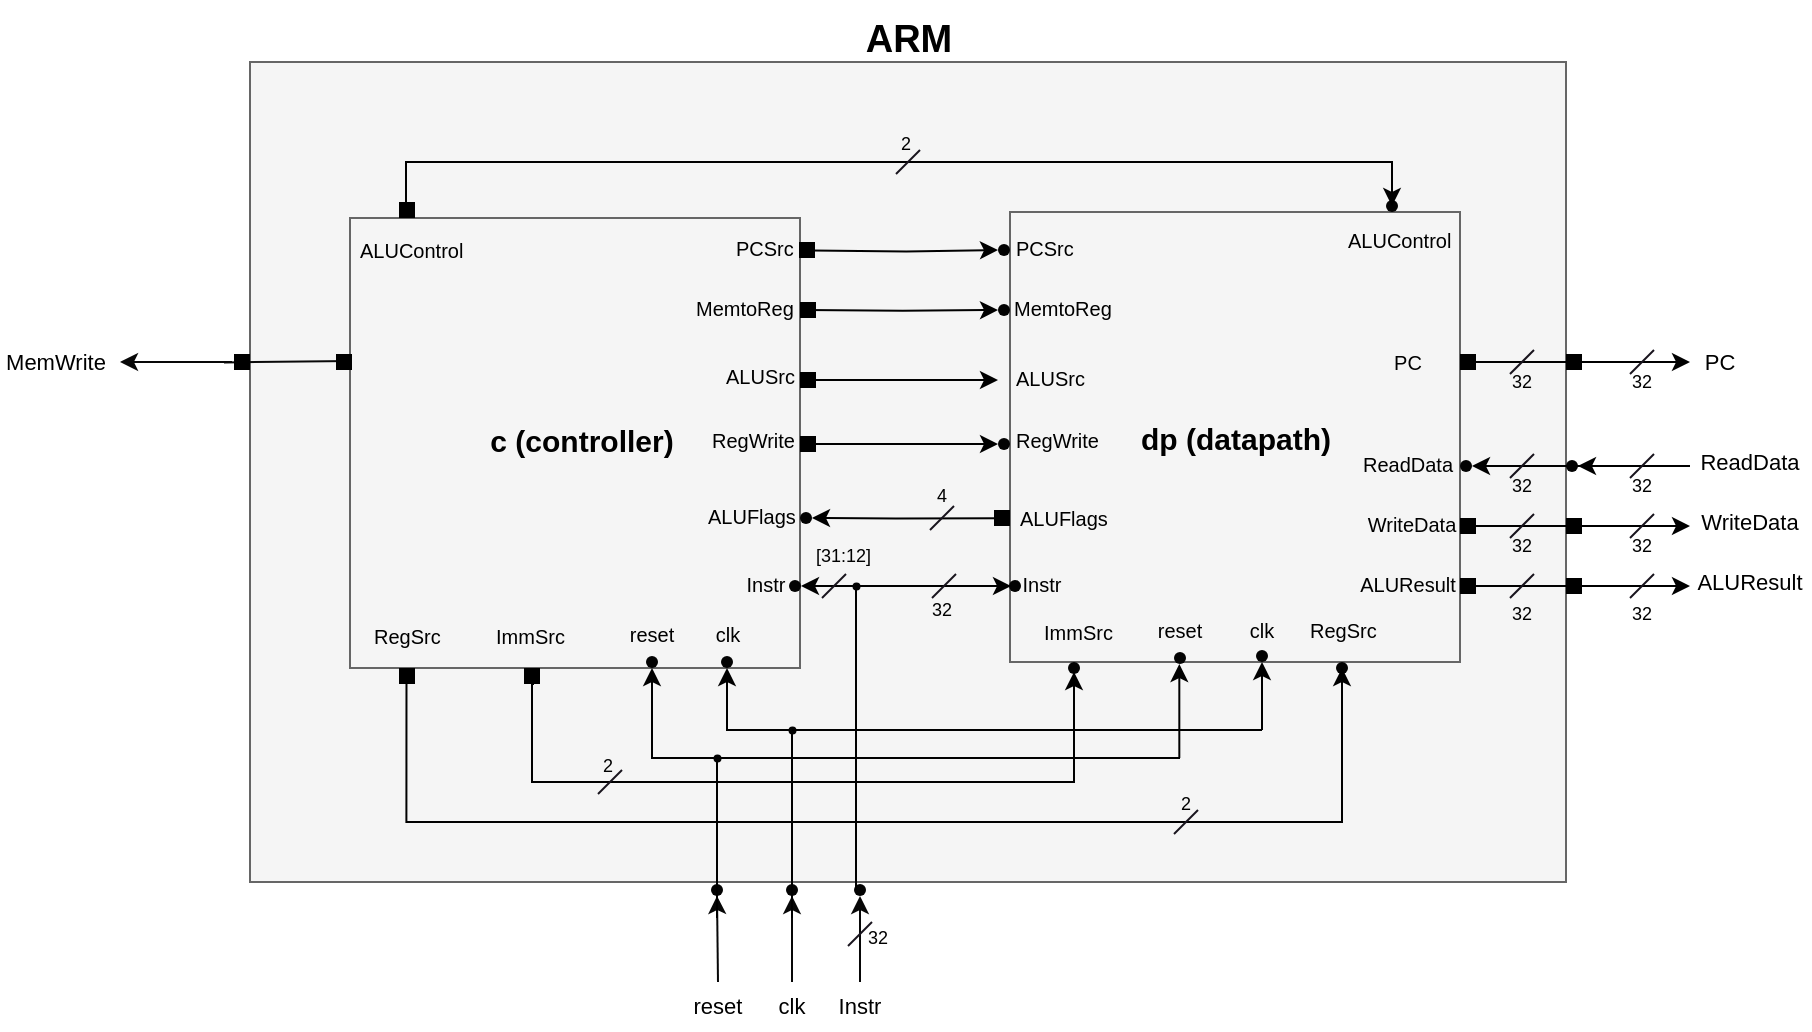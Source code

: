 <mxfile version="21.2.8" type="device" pages="3">
  <diagram id="qowyHoLyhUc0C80yx3Qb" name="ARM">
    <mxGraphModel dx="1040" dy="505" grid="1" gridSize="10" guides="1" tooltips="1" connect="1" arrows="1" fold="1" page="1" pageScale="1" pageWidth="1169" pageHeight="827" math="0" shadow="0">
      <root>
        <mxCell id="0" />
        <mxCell id="1" parent="0" />
        <mxCell id="IKZ_f_gAGMKSp_j1z-cd-1" value="" style="rounded=0;whiteSpace=wrap;html=1;fillColor=#f5f5f5;fontColor=#333333;strokeColor=#666666;" vertex="1" parent="1">
          <mxGeometry x="290" y="220" width="658" height="410" as="geometry" />
        </mxCell>
        <mxCell id="IKZ_f_gAGMKSp_j1z-cd-2" value="&lt;b&gt;&lt;font color=&quot;#000000&quot; style=&quot;font-size: 19px;&quot;&gt;ARM&lt;/font&gt;&lt;/b&gt;" style="text;html=1;strokeColor=none;fillColor=none;align=center;verticalAlign=middle;whiteSpace=wrap;rounded=0;" vertex="1" parent="1">
          <mxGeometry x="553.5" y="189" width="131" height="40" as="geometry" />
        </mxCell>
        <mxCell id="IKZ_f_gAGMKSp_j1z-cd-3" value="" style="whiteSpace=wrap;html=1;aspect=fixed;fillColor=#f5f5f5;fontColor=#333333;strokeColor=#666666;" vertex="1" parent="1">
          <mxGeometry x="340" y="298" width="225" height="225" as="geometry" />
        </mxCell>
        <mxCell id="IKZ_f_gAGMKSp_j1z-cd-4" value="&lt;b&gt;&lt;font color=&quot;#000000&quot; style=&quot;font-size: 15px;&quot;&gt;c (controller)&lt;/font&gt;&lt;/b&gt;" style="text;html=1;strokeColor=none;fillColor=none;align=center;verticalAlign=middle;whiteSpace=wrap;rounded=0;" vertex="1" parent="1">
          <mxGeometry x="372.5" y="388" width="166" height="42" as="geometry" />
        </mxCell>
        <mxCell id="HvisnkdBRFhrLeEa5GIs-1" value="" style="whiteSpace=wrap;html=1;aspect=fixed;fillColor=#f5f5f5;fontColor=#333333;strokeColor=#666666;" vertex="1" parent="1">
          <mxGeometry x="670" y="295" width="225" height="225" as="geometry" />
        </mxCell>
        <mxCell id="TwtFYKMKkc7PEkpJHn7n-1" value="&lt;b&gt;&lt;font color=&quot;#000000&quot; style=&quot;font-size: 15px;&quot;&gt;dp (datapath)&lt;/font&gt;&lt;/b&gt;" style="text;html=1;strokeColor=none;fillColor=none;align=center;verticalAlign=middle;whiteSpace=wrap;rounded=0;" vertex="1" parent="1">
          <mxGeometry x="699.5" y="386.5" width="166" height="42" as="geometry" />
        </mxCell>
        <mxCell id="wkLfdWU8EfhcKa_7SRQ0-1" value="&lt;span style=&quot;font-size: 11px;&quot;&gt;clk&lt;/span&gt;" style="text;html=1;strokeColor=none;fillColor=none;align=center;verticalAlign=middle;whiteSpace=wrap;rounded=0;" vertex="1" parent="1">
          <mxGeometry x="546" y="680" width="30" height="24" as="geometry" />
        </mxCell>
        <mxCell id="wkLfdWU8EfhcKa_7SRQ0-2" value="&lt;font style=&quot;font-size: 11px;&quot;&gt;MemWrite&lt;/font&gt;" style="text;html=1;strokeColor=none;fillColor=none;align=center;verticalAlign=middle;whiteSpace=wrap;rounded=0;" vertex="1" parent="1">
          <mxGeometry x="165" y="358" width="56" height="24" as="geometry" />
        </mxCell>
        <mxCell id="wkLfdWU8EfhcKa_7SRQ0-3" value="" style="endArrow=classic;html=1;rounded=0;strokeColor=#080808;entryX=0.57;entryY=0.75;entryDx=0;entryDy=0;entryPerimeter=0;exitX=0.5;exitY=0;exitDx=0;exitDy=0;" edge="1" parent="1" source="wkLfdWU8EfhcKa_7SRQ0-1">
          <mxGeometry relative="1" as="geometry">
            <mxPoint x="560.91" y="675.824" as="sourcePoint" />
            <mxPoint x="561" y="637" as="targetPoint" />
          </mxGeometry>
        </mxCell>
        <mxCell id="wkLfdWU8EfhcKa_7SRQ0-4" value="" style="endArrow=none;html=1;rounded=0;strokeColor=#080808;entryX=-0.1;entryY=0.625;entryDx=0;entryDy=0;entryPerimeter=0;exitX=-0.004;exitY=0.37;exitDx=0;exitDy=0;exitPerimeter=0;endFill=0;" edge="1" parent="1">
          <mxGeometry relative="1" as="geometry">
            <mxPoint x="276.998" y="370.2" as="sourcePoint" />
            <mxPoint x="340.83" y="369.5" as="targetPoint" />
          </mxGeometry>
        </mxCell>
        <mxCell id="ys4Il7nFVWaniY49qSzw-1" value="" style="shape=waypoint;sketch=0;fillStyle=solid;size=6;pointerEvents=1;points=[];fillColor=none;resizable=0;rotatable=0;perimeter=centerPerimeter;snapToPoint=1;strokeColor=#030303;" vertex="1" parent="1">
          <mxGeometry x="551" y="624" width="20" height="20" as="geometry" />
        </mxCell>
        <mxCell id="sQWBRuJRHs5q-cvUEUvR-1" value="" style="edgeStyle=orthogonalEdgeStyle;rounded=0;orthogonalLoop=1;jettySize=auto;html=1;endArrow=classic;endFill=1;" edge="1" parent="1">
          <mxGeometry relative="1" as="geometry">
            <mxPoint x="665.664" y="448.168" as="sourcePoint" />
            <mxPoint x="571" y="448" as="targetPoint" />
            <Array as="points">
              <mxPoint x="613" y="448" />
              <mxPoint x="613" y="448" />
            </Array>
          </mxGeometry>
        </mxCell>
        <mxCell id="G4Qd2q3jQSORXaP36Yk_-1" value="" style="edgeStyle=orthogonalEdgeStyle;rounded=0;orthogonalLoop=1;jettySize=auto;html=1;entryX=0.521;entryY=0.824;entryDx=0;entryDy=0;entryPerimeter=0;endArrow=classic;endFill=1;" edge="1" parent="1">
          <mxGeometry relative="1" as="geometry">
            <mxPoint x="561" y="648" as="sourcePoint" />
            <mxPoint x="528.5" y="523" as="targetPoint" />
            <Array as="points">
              <mxPoint x="561" y="554" />
              <mxPoint x="529" y="554" />
            </Array>
          </mxGeometry>
        </mxCell>
        <mxCell id="sQWBRuJRHs5q-cvUEUvR-2" value="" style="shape=waypoint;sketch=0;fillStyle=solid;size=6;pointerEvents=1;points=[];fillColor=none;resizable=0;rotatable=0;perimeter=centerPerimeter;snapToPoint=1;strokeColor=#030303;" vertex="1" parent="1">
          <mxGeometry x="518.5" y="510" width="20" height="20" as="geometry" />
        </mxCell>
        <mxCell id="qoJpfF6jKJKFYE8ZUPri-1" value="&lt;font style=&quot;font-size: 10px;&quot;&gt;clk&lt;/font&gt;" style="text;html=1;strokeColor=none;fillColor=none;align=center;verticalAlign=middle;whiteSpace=wrap;rounded=0;" vertex="1" parent="1">
          <mxGeometry x="513.5" y="494" width="30" height="24" as="geometry" />
        </mxCell>
        <mxCell id="qoJpfF6jKJKFYE8ZUPri-8" value="&lt;span style=&quot;font-size: 11px;&quot;&gt;reset&lt;/span&gt;" style="text;html=1;strokeColor=none;fillColor=none;align=center;verticalAlign=middle;whiteSpace=wrap;rounded=0;" vertex="1" parent="1">
          <mxGeometry x="508.5" y="680" width="30" height="24" as="geometry" />
        </mxCell>
        <mxCell id="qoJpfF6jKJKFYE8ZUPri-9" value="" style="endArrow=classic;html=1;rounded=0;strokeColor=#080808;entryX=0.57;entryY=0.75;entryDx=0;entryDy=0;entryPerimeter=0;" edge="1" parent="1">
          <mxGeometry relative="1" as="geometry">
            <mxPoint x="524" y="680" as="sourcePoint" />
            <mxPoint x="523.5" y="637" as="targetPoint" />
          </mxGeometry>
        </mxCell>
        <mxCell id="qoJpfF6jKJKFYE8ZUPri-10" value="" style="shape=waypoint;sketch=0;fillStyle=solid;size=6;pointerEvents=1;points=[];fillColor=none;resizable=0;rotatable=0;perimeter=centerPerimeter;snapToPoint=1;strokeColor=#030303;" vertex="1" parent="1">
          <mxGeometry x="513.5" y="624" width="20" height="20" as="geometry" />
        </mxCell>
        <mxCell id="qoJpfF6jKJKFYE8ZUPri-11" value="" style="edgeStyle=orthogonalEdgeStyle;rounded=0;orthogonalLoop=1;jettySize=auto;html=1;entryX=0.521;entryY=0.824;entryDx=0;entryDy=0;entryPerimeter=0;endArrow=classic;endFill=1;" edge="1" parent="1">
          <mxGeometry relative="1" as="geometry">
            <mxPoint x="523.5" y="648" as="sourcePoint" />
            <mxPoint x="491" y="523" as="targetPoint" />
            <Array as="points">
              <mxPoint x="524" y="568" />
              <mxPoint x="491" y="568" />
            </Array>
          </mxGeometry>
        </mxCell>
        <mxCell id="qoJpfF6jKJKFYE8ZUPri-12" value="" style="shape=waypoint;sketch=0;fillStyle=solid;size=6;pointerEvents=1;points=[];fillColor=none;resizable=0;rotatable=0;perimeter=centerPerimeter;snapToPoint=1;strokeColor=#030303;" vertex="1" parent="1">
          <mxGeometry x="481" y="510" width="20" height="20" as="geometry" />
        </mxCell>
        <mxCell id="qoJpfF6jKJKFYE8ZUPri-13" value="&lt;font style=&quot;font-size: 10px;&quot;&gt;reset&lt;/font&gt;" style="text;html=1;strokeColor=none;fillColor=none;align=center;verticalAlign=middle;whiteSpace=wrap;rounded=0;" vertex="1" parent="1">
          <mxGeometry x="476" y="494" width="30" height="24" as="geometry" />
        </mxCell>
        <mxCell id="Pb-r3yyjtYvqCVnCp8vT-4" value="" style="edgeStyle=orthogonalEdgeStyle;rounded=0;orthogonalLoop=1;jettySize=auto;html=1;exitX=0.089;exitY=0.517;exitDx=0;exitDy=0;exitPerimeter=0;endArrow=none;endFill=0;" edge="1" parent="1">
          <mxGeometry relative="1" as="geometry">
            <mxPoint x="955" y="482" as="sourcePoint" />
            <mxPoint x="895" y="482" as="targetPoint" />
          </mxGeometry>
        </mxCell>
        <mxCell id="rcn3glh1MN31RXs_X7GM-1" value="" style="edgeStyle=orthogonalEdgeStyle;rounded=0;orthogonalLoop=1;jettySize=auto;html=1;" edge="1" parent="1">
          <mxGeometry relative="1" as="geometry">
            <mxPoint x="954" y="482" as="sourcePoint" />
            <mxPoint x="1010" y="482" as="targetPoint" />
          </mxGeometry>
        </mxCell>
        <mxCell id="rcn3glh1MN31RXs_X7GM-2" value="&lt;span style=&quot;font-size: 11px;&quot;&gt;ReadData&lt;/span&gt;" style="text;html=1;strokeColor=none;fillColor=none;align=center;verticalAlign=middle;whiteSpace=wrap;rounded=0;" vertex="1" parent="1">
          <mxGeometry x="1010" y="408" width="60" height="24" as="geometry" />
        </mxCell>
        <mxCell id="VXcBYNp8DSJqZ1AOruS_-1" value="" style="edgeStyle=orthogonalEdgeStyle;rounded=0;orthogonalLoop=1;jettySize=auto;html=1;exitX=0.089;exitY=0.517;exitDx=0;exitDy=0;exitPerimeter=0;strokeColor=default;endArrow=none;endFill=0;" edge="1" parent="1">
          <mxGeometry relative="1" as="geometry">
            <mxPoint x="895" y="370" as="sourcePoint" />
            <mxPoint x="955" y="370" as="targetPoint" />
          </mxGeometry>
        </mxCell>
        <mxCell id="VXcBYNp8DSJqZ1AOruS_-4" value="" style="edgeStyle=orthogonalEdgeStyle;rounded=0;orthogonalLoop=1;jettySize=auto;html=1;" edge="1" parent="1">
          <mxGeometry relative="1" as="geometry">
            <mxPoint x="954" y="370" as="sourcePoint" />
            <mxPoint x="1010" y="370" as="targetPoint" />
          </mxGeometry>
        </mxCell>
        <mxCell id="VXcBYNp8DSJqZ1AOruS_-5" value="&lt;span style=&quot;font-size: 11px;&quot;&gt;PC&lt;/span&gt;" style="text;html=1;strokeColor=none;fillColor=none;align=center;verticalAlign=middle;whiteSpace=wrap;rounded=0;" vertex="1" parent="1">
          <mxGeometry x="1010" y="358" width="30" height="24" as="geometry" />
        </mxCell>
        <mxCell id="VXcBYNp8DSJqZ1AOruS_-6" value="" style="edgeStyle=orthogonalEdgeStyle;rounded=0;orthogonalLoop=1;jettySize=auto;html=1;exitX=0.089;exitY=0.517;exitDx=0;exitDy=0;exitPerimeter=0;endArrow=classic;endFill=1;" edge="1" parent="1">
          <mxGeometry relative="1" as="geometry">
            <mxPoint x="961" y="422" as="sourcePoint" />
            <mxPoint x="901" y="422" as="targetPoint" />
          </mxGeometry>
        </mxCell>
        <mxCell id="VXcBYNp8DSJqZ1AOruS_-7" value="" style="shape=waypoint;sketch=0;fillStyle=solid;size=6;pointerEvents=1;points=[];fillColor=none;resizable=0;rotatable=0;perimeter=centerPerimeter;snapToPoint=1;strokeColor=#030303;" vertex="1" parent="1">
          <mxGeometry x="941" y="412" width="20" height="20" as="geometry" />
        </mxCell>
        <mxCell id="VXcBYNp8DSJqZ1AOruS_-8" value="" style="shape=waypoint;sketch=0;fillStyle=solid;size=6;pointerEvents=1;points=[];fillColor=none;resizable=0;rotatable=0;perimeter=centerPerimeter;snapToPoint=1;strokeColor=#030303;" vertex="1" parent="1">
          <mxGeometry x="888" y="412" width="20" height="20" as="geometry" />
        </mxCell>
        <mxCell id="VXcBYNp8DSJqZ1AOruS_-9" value="" style="edgeStyle=orthogonalEdgeStyle;rounded=0;orthogonalLoop=1;jettySize=auto;html=1;" edge="1" parent="1">
          <mxGeometry relative="1" as="geometry">
            <mxPoint x="1010" y="422" as="sourcePoint" />
            <mxPoint x="954" y="422" as="targetPoint" />
          </mxGeometry>
        </mxCell>
        <mxCell id="VXcBYNp8DSJqZ1AOruS_-10" value="" style="edgeStyle=orthogonalEdgeStyle;rounded=0;orthogonalLoop=1;jettySize=auto;html=1;exitX=0.089;exitY=0.517;exitDx=0;exitDy=0;exitPerimeter=0;endArrow=none;endFill=0;" edge="1" parent="1">
          <mxGeometry relative="1" as="geometry">
            <mxPoint x="895" y="452" as="sourcePoint" />
            <mxPoint x="953" y="452" as="targetPoint" />
          </mxGeometry>
        </mxCell>
        <mxCell id="VXcBYNp8DSJqZ1AOruS_-13" value="" style="edgeStyle=orthogonalEdgeStyle;rounded=0;orthogonalLoop=1;jettySize=auto;html=1;" edge="1" parent="1">
          <mxGeometry relative="1" as="geometry">
            <mxPoint x="954" y="452" as="sourcePoint" />
            <mxPoint x="1010" y="452" as="targetPoint" />
          </mxGeometry>
        </mxCell>
        <mxCell id="VXcBYNp8DSJqZ1AOruS_-14" value="&lt;font style=&quot;font-size: 11px;&quot;&gt;ALUResult&lt;/font&gt;" style="text;html=1;strokeColor=none;fillColor=none;align=center;verticalAlign=middle;whiteSpace=wrap;rounded=0;" vertex="1" parent="1">
          <mxGeometry x="1010" y="468" width="60" height="24" as="geometry" />
        </mxCell>
        <mxCell id="VXcBYNp8DSJqZ1AOruS_-15" value="&lt;span style=&quot;font-size: 11px;&quot;&gt;WriteData&lt;/span&gt;" style="text;html=1;strokeColor=none;fillColor=none;align=center;verticalAlign=middle;whiteSpace=wrap;rounded=0;" vertex="1" parent="1">
          <mxGeometry x="1010" y="438" width="60" height="24" as="geometry" />
        </mxCell>
        <mxCell id="iQrxuarGfr4quIj_L71X-1" value="" style="endArrow=none;html=1;rounded=0;strokeColor=#18141d;" edge="1" parent="1">
          <mxGeometry width="50" height="50" relative="1" as="geometry">
            <mxPoint x="980" y="488" as="sourcePoint" />
            <mxPoint x="992" y="476" as="targetPoint" />
          </mxGeometry>
        </mxCell>
        <mxCell id="iQrxuarGfr4quIj_L71X-2" value="&lt;font color=&quot;#000000&quot; style=&quot;font-size: 9px;&quot;&gt;32&lt;/font&gt;" style="text;html=1;strokeColor=none;fillColor=none;align=center;verticalAlign=middle;whiteSpace=wrap;rounded=0;" vertex="1" parent="1">
          <mxGeometry x="980" y="488" width="12" height="14" as="geometry" />
        </mxCell>
        <mxCell id="Dn6D70ya-9PUzfRVV97V-1" value="" style="endArrow=none;html=1;rounded=0;strokeColor=#18141d;" edge="1" parent="1">
          <mxGeometry width="50" height="50" relative="1" as="geometry">
            <mxPoint x="920" y="488" as="sourcePoint" />
            <mxPoint x="932" y="476" as="targetPoint" />
          </mxGeometry>
        </mxCell>
        <mxCell id="Dn6D70ya-9PUzfRVV97V-2" value="&lt;font color=&quot;#000000&quot; style=&quot;font-size: 9px;&quot;&gt;32&lt;/font&gt;" style="text;html=1;strokeColor=none;fillColor=none;align=center;verticalAlign=middle;whiteSpace=wrap;rounded=0;" vertex="1" parent="1">
          <mxGeometry x="920" y="488" width="12" height="14" as="geometry" />
        </mxCell>
        <mxCell id="Dn6D70ya-9PUzfRVV97V-3" value="&lt;font style=&quot;font-size: 10px;&quot;&gt;PC&lt;/font&gt;" style="text;html=1;strokeColor=none;fillColor=none;align=center;verticalAlign=middle;whiteSpace=wrap;rounded=0;" vertex="1" parent="1">
          <mxGeometry x="854" y="358" width="30" height="24" as="geometry" />
        </mxCell>
        <mxCell id="Dn6D70ya-9PUzfRVV97V-4" value="" style="endArrow=none;html=1;rounded=0;strokeColor=#18141d;" edge="1" parent="1">
          <mxGeometry width="50" height="50" relative="1" as="geometry">
            <mxPoint x="980" y="376" as="sourcePoint" />
            <mxPoint x="992" y="364" as="targetPoint" />
          </mxGeometry>
        </mxCell>
        <mxCell id="Dn6D70ya-9PUzfRVV97V-5" value="&lt;font color=&quot;#000000&quot; style=&quot;font-size: 9px;&quot;&gt;32&lt;/font&gt;" style="text;html=1;strokeColor=none;fillColor=none;align=center;verticalAlign=middle;whiteSpace=wrap;rounded=0;" vertex="1" parent="1">
          <mxGeometry x="980" y="372" width="12" height="14" as="geometry" />
        </mxCell>
        <mxCell id="Dn6D70ya-9PUzfRVV97V-6" value="" style="endArrow=none;html=1;rounded=0;strokeColor=#18141d;" edge="1" parent="1">
          <mxGeometry width="50" height="50" relative="1" as="geometry">
            <mxPoint x="920" y="376" as="sourcePoint" />
            <mxPoint x="932" y="364" as="targetPoint" />
          </mxGeometry>
        </mxCell>
        <mxCell id="Dn6D70ya-9PUzfRVV97V-7" value="&lt;font color=&quot;#000000&quot; style=&quot;font-size: 9px;&quot;&gt;32&lt;/font&gt;" style="text;html=1;strokeColor=none;fillColor=none;align=center;verticalAlign=middle;whiteSpace=wrap;rounded=0;" vertex="1" parent="1">
          <mxGeometry x="920" y="372" width="12" height="14" as="geometry" />
        </mxCell>
        <mxCell id="Dn6D70ya-9PUzfRVV97V-8" value="" style="endArrow=none;html=1;rounded=0;strokeColor=#18141d;" edge="1" parent="1">
          <mxGeometry width="50" height="50" relative="1" as="geometry">
            <mxPoint x="980" y="458" as="sourcePoint" />
            <mxPoint x="992" y="446" as="targetPoint" />
          </mxGeometry>
        </mxCell>
        <mxCell id="Dn6D70ya-9PUzfRVV97V-9" value="&lt;font color=&quot;#000000&quot; style=&quot;font-size: 9px;&quot;&gt;32&lt;/font&gt;" style="text;html=1;strokeColor=none;fillColor=none;align=center;verticalAlign=middle;whiteSpace=wrap;rounded=0;" vertex="1" parent="1">
          <mxGeometry x="980" y="454" width="12" height="14" as="geometry" />
        </mxCell>
        <mxCell id="Dn6D70ya-9PUzfRVV97V-10" value="" style="endArrow=none;html=1;rounded=0;strokeColor=#18141d;" edge="1" parent="1">
          <mxGeometry width="50" height="50" relative="1" as="geometry">
            <mxPoint x="920" y="458" as="sourcePoint" />
            <mxPoint x="932" y="446" as="targetPoint" />
          </mxGeometry>
        </mxCell>
        <mxCell id="Dn6D70ya-9PUzfRVV97V-11" value="&lt;font color=&quot;#000000&quot; style=&quot;font-size: 9px;&quot;&gt;32&lt;/font&gt;" style="text;html=1;strokeColor=none;fillColor=none;align=center;verticalAlign=middle;whiteSpace=wrap;rounded=0;" vertex="1" parent="1">
          <mxGeometry x="920" y="454" width="12" height="14" as="geometry" />
        </mxCell>
        <mxCell id="Dn6D70ya-9PUzfRVV97V-12" value="" style="endArrow=none;html=1;rounded=0;strokeColor=#18141d;" edge="1" parent="1">
          <mxGeometry width="50" height="50" relative="1" as="geometry">
            <mxPoint x="980" y="428" as="sourcePoint" />
            <mxPoint x="992" y="416" as="targetPoint" />
          </mxGeometry>
        </mxCell>
        <mxCell id="Dn6D70ya-9PUzfRVV97V-13" value="&lt;font color=&quot;#000000&quot; style=&quot;font-size: 9px;&quot;&gt;32&lt;/font&gt;" style="text;html=1;strokeColor=none;fillColor=none;align=center;verticalAlign=middle;whiteSpace=wrap;rounded=0;" vertex="1" parent="1">
          <mxGeometry x="980" y="424" width="12" height="14" as="geometry" />
        </mxCell>
        <mxCell id="Dn6D70ya-9PUzfRVV97V-14" value="" style="endArrow=none;html=1;rounded=0;strokeColor=#18141d;" edge="1" parent="1">
          <mxGeometry width="50" height="50" relative="1" as="geometry">
            <mxPoint x="920" y="428" as="sourcePoint" />
            <mxPoint x="932" y="416" as="targetPoint" />
          </mxGeometry>
        </mxCell>
        <mxCell id="Dn6D70ya-9PUzfRVV97V-15" value="&lt;font color=&quot;#000000&quot; style=&quot;font-size: 9px;&quot;&gt;32&lt;/font&gt;" style="text;html=1;strokeColor=none;fillColor=none;align=center;verticalAlign=middle;whiteSpace=wrap;rounded=0;" vertex="1" parent="1">
          <mxGeometry x="920" y="424" width="12" height="14" as="geometry" />
        </mxCell>
        <mxCell id="PaXfJgDrMCnB8OVxDTLp-1" value="" style="verticalLabelPosition=bottom;verticalAlign=top;html=1;shape=mxgraph.basic.rect;fillColor2=none;strokeWidth=1;size=0;indent=5;strokeColor=none;fillColor=#000000;" vertex="1" parent="1">
          <mxGeometry x="895" y="366" width="8" height="8" as="geometry" />
        </mxCell>
        <mxCell id="PaXfJgDrMCnB8OVxDTLp-2" value="" style="verticalLabelPosition=bottom;verticalAlign=top;html=1;shape=mxgraph.basic.rect;fillColor2=none;strokeWidth=1;size=0;indent=0;strokeColor=none;fillColor=#000000;" vertex="1" parent="1">
          <mxGeometry x="895" y="448" width="8" height="8" as="geometry" />
        </mxCell>
        <mxCell id="PaXfJgDrMCnB8OVxDTLp-3" value="" style="verticalLabelPosition=bottom;verticalAlign=top;html=1;shape=mxgraph.basic.rect;fillColor2=none;strokeWidth=1;size=0;indent=0;strokeColor=none;fillColor=#000000;" vertex="1" parent="1">
          <mxGeometry x="895" y="478" width="8" height="8" as="geometry" />
        </mxCell>
        <mxCell id="m4jSK3VInTJ_FLm7rqs0-1" value="" style="verticalLabelPosition=bottom;verticalAlign=top;html=1;shape=mxgraph.basic.rect;fillColor2=none;strokeWidth=1;size=0;indent=5;strokeColor=none;fillColor=#000000;" vertex="1" parent="1">
          <mxGeometry x="948" y="366" width="8" height="8" as="geometry" />
        </mxCell>
        <mxCell id="m4jSK3VInTJ_FLm7rqs0-2" value="" style="verticalLabelPosition=bottom;verticalAlign=top;html=1;shape=mxgraph.basic.rect;fillColor2=none;strokeWidth=1;size=0;indent=5;strokeColor=none;fillColor=#000000;" vertex="1" parent="1">
          <mxGeometry x="948" y="448" width="8" height="8" as="geometry" />
        </mxCell>
        <mxCell id="m4jSK3VInTJ_FLm7rqs0-4" value="" style="verticalLabelPosition=bottom;verticalAlign=top;html=1;shape=mxgraph.basic.rect;fillColor2=none;strokeWidth=1;size=0;indent=5;strokeColor=none;fillColor=#000000;" vertex="1" parent="1">
          <mxGeometry x="948" y="478" width="8" height="8" as="geometry" />
        </mxCell>
        <mxCell id="-hIPTyqPZK4ap6cLq8tR-1" value="" style="verticalLabelPosition=bottom;verticalAlign=top;html=1;shape=mxgraph.basic.rect;fillColor2=none;strokeWidth=1;size=0;indent=5;strokeColor=none;fillColor=#000000;" vertex="1" parent="1">
          <mxGeometry x="333" y="366" width="8" height="8" as="geometry" />
        </mxCell>
        <mxCell id="-hIPTyqPZK4ap6cLq8tR-2" value="" style="endArrow=classic;html=1;rounded=0;strokeColor=#080808;entryX=0.052;entryY=0.638;entryDx=0;entryDy=0;entryPerimeter=0;endFill=1;" edge="1" parent="1">
          <mxGeometry relative="1" as="geometry">
            <mxPoint x="281" y="370" as="sourcePoint" />
            <mxPoint x="225" y="370" as="targetPoint" />
          </mxGeometry>
        </mxCell>
        <mxCell id="-hIPTyqPZK4ap6cLq8tR-3" value="" style="verticalLabelPosition=bottom;verticalAlign=top;html=1;shape=mxgraph.basic.rect;fillColor2=none;strokeWidth=1;size=0;indent=5;strokeColor=none;fillColor=#000000;" vertex="1" parent="1">
          <mxGeometry x="282" y="366" width="8" height="8" as="geometry" />
        </mxCell>
        <mxCell id="B6v5k5UHdY2-5HDSnt9a-6" value="" style="endArrow=classic;html=1;rounded=0;strokeColor=#080808;entryX=0.57;entryY=0.75;entryDx=0;entryDy=0;entryPerimeter=0;exitX=0.5;exitY=0;exitDx=0;exitDy=0;" edge="1" parent="1">
          <mxGeometry relative="1" as="geometry">
            <mxPoint x="595" y="680" as="sourcePoint" />
            <mxPoint x="595" y="637" as="targetPoint" />
          </mxGeometry>
        </mxCell>
        <mxCell id="B6v5k5UHdY2-5HDSnt9a-7" value="" style="shape=waypoint;sketch=0;fillStyle=solid;size=6;pointerEvents=1;points=[];fillColor=none;resizable=0;rotatable=0;perimeter=centerPerimeter;snapToPoint=1;strokeColor=#030303;" vertex="1" parent="1">
          <mxGeometry x="585" y="624" width="20" height="20" as="geometry" />
        </mxCell>
        <mxCell id="B6v5k5UHdY2-5HDSnt9a-8" value="&lt;span style=&quot;font-size: 11px;&quot;&gt;Instr&lt;/span&gt;" style="text;html=1;strokeColor=none;fillColor=none;align=center;verticalAlign=middle;whiteSpace=wrap;rounded=0;" vertex="1" parent="1">
          <mxGeometry x="580" y="680" width="30" height="24" as="geometry" />
        </mxCell>
        <mxCell id="B6v5k5UHdY2-5HDSnt9a-10" value="&lt;font color=&quot;#000000&quot; style=&quot;font-size: 9px;&quot;&gt;32&lt;/font&gt;" style="text;html=1;strokeColor=none;fillColor=none;align=center;verticalAlign=middle;whiteSpace=wrap;rounded=0;" vertex="1" parent="1">
          <mxGeometry x="598" y="650" width="12" height="14" as="geometry" />
        </mxCell>
        <mxCell id="B6v5k5UHdY2-5HDSnt9a-12" value="" style="endArrow=none;html=1;rounded=0;strokeColor=#18141d;" edge="1" parent="1">
          <mxGeometry width="50" height="50" relative="1" as="geometry">
            <mxPoint x="589" y="662" as="sourcePoint" />
            <mxPoint x="601" y="650" as="targetPoint" />
          </mxGeometry>
        </mxCell>
        <mxCell id="B6v5k5UHdY2-5HDSnt9a-16" value="" style="shape=waypoint;sketch=0;fillStyle=solid;size=6;pointerEvents=1;points=[];fillColor=none;resizable=0;rotatable=0;perimeter=centerPerimeter;snapToPoint=1;strokeColor=#030303;" vertex="1" parent="1">
          <mxGeometry x="662.5" y="472" width="20" height="20" as="geometry" />
        </mxCell>
        <mxCell id="B6v5k5UHdY2-5HDSnt9a-18" value="" style="edgeStyle=orthogonalEdgeStyle;rounded=0;orthogonalLoop=1;jettySize=auto;html=1;endArrow=classic;endFill=1;" edge="1" parent="1">
          <mxGeometry relative="1" as="geometry">
            <mxPoint x="593" y="634" as="sourcePoint" />
            <mxPoint x="670.5" y="482" as="targetPoint" />
            <Array as="points">
              <mxPoint x="593" y="482" />
            </Array>
          </mxGeometry>
        </mxCell>
        <mxCell id="B6v5k5UHdY2-5HDSnt9a-19" value="&lt;font color=&quot;#000000&quot; style=&quot;font-size: 9px;&quot;&gt;32&lt;/font&gt;" style="text;html=1;strokeColor=none;fillColor=none;align=center;verticalAlign=middle;whiteSpace=wrap;rounded=0;" vertex="1" parent="1">
          <mxGeometry x="630" y="486" width="12" height="14" as="geometry" />
        </mxCell>
        <mxCell id="B6v5k5UHdY2-5HDSnt9a-21" value="" style="endArrow=none;html=1;rounded=0;strokeColor=#18141d;" edge="1" parent="1">
          <mxGeometry width="50" height="50" relative="1" as="geometry">
            <mxPoint x="631" y="488" as="sourcePoint" />
            <mxPoint x="643" y="476" as="targetPoint" />
          </mxGeometry>
        </mxCell>
        <mxCell id="B6v5k5UHdY2-5HDSnt9a-22" value="&lt;font style=&quot;font-size: 10px;&quot;&gt;Instr&lt;/font&gt;" style="text;html=1;strokeColor=none;fillColor=none;align=center;verticalAlign=middle;whiteSpace=wrap;rounded=0;" vertex="1" parent="1">
          <mxGeometry x="671" y="469" width="30" height="24" as="geometry" />
        </mxCell>
        <mxCell id="B6v5k5UHdY2-5HDSnt9a-23" value="&lt;font style=&quot;font-size: 10px;&quot;&gt;ALUResult&lt;/font&gt;" style="text;html=1;strokeColor=none;fillColor=none;align=center;verticalAlign=middle;whiteSpace=wrap;rounded=0;" vertex="1" parent="1">
          <mxGeometry x="839" y="469" width="60" height="24" as="geometry" />
        </mxCell>
        <mxCell id="B6v5k5UHdY2-5HDSnt9a-24" value="&lt;font style=&quot;font-size: 10px;&quot;&gt;WriteData&lt;/font&gt;" style="text;html=1;strokeColor=none;fillColor=none;align=center;verticalAlign=middle;whiteSpace=wrap;rounded=0;" vertex="1" parent="1">
          <mxGeometry x="841" y="439" width="60" height="24" as="geometry" />
        </mxCell>
        <mxCell id="B6v5k5UHdY2-5HDSnt9a-25" value="&lt;font style=&quot;font-size: 10px;&quot;&gt;ReadData&lt;/font&gt;" style="text;html=1;strokeColor=none;fillColor=none;align=center;verticalAlign=middle;whiteSpace=wrap;rounded=0;" vertex="1" parent="1">
          <mxGeometry x="839" y="409" width="60" height="24" as="geometry" />
        </mxCell>
        <mxCell id="B6v5k5UHdY2-5HDSnt9a-27" value="" style="shape=waypoint;sketch=0;fillStyle=solid;size=6;pointerEvents=1;points=[];fillColor=none;resizable=0;rotatable=0;perimeter=centerPerimeter;snapToPoint=1;strokeColor=#030303;" vertex="1" parent="1">
          <mxGeometry x="552.5" y="472" width="20" height="20" as="geometry" />
        </mxCell>
        <mxCell id="B6v5k5UHdY2-5HDSnt9a-33" value="" style="endArrow=classic;html=1;rounded=0;orthogonalLoop=0;" edge="1" parent="1">
          <mxGeometry width="50" height="50" relative="1" as="geometry">
            <mxPoint x="611" y="482" as="sourcePoint" />
            <mxPoint x="565.5" y="482" as="targetPoint" />
          </mxGeometry>
        </mxCell>
        <mxCell id="B6v5k5UHdY2-5HDSnt9a-34" value="&lt;font style=&quot;font-size: 10px;&quot;&gt;Instr&lt;/font&gt;" style="text;html=1;strokeColor=none;fillColor=none;align=center;verticalAlign=middle;whiteSpace=wrap;rounded=0;" vertex="1" parent="1">
          <mxGeometry x="532.5" y="469" width="30" height="24" as="geometry" />
        </mxCell>
        <mxCell id="B6v5k5UHdY2-5HDSnt9a-35" value="" style="endArrow=none;html=1;rounded=0;strokeColor=#18141d;" edge="1" parent="1">
          <mxGeometry width="50" height="50" relative="1" as="geometry">
            <mxPoint x="576" y="488" as="sourcePoint" />
            <mxPoint x="588" y="476" as="targetPoint" />
          </mxGeometry>
        </mxCell>
        <mxCell id="B6v5k5UHdY2-5HDSnt9a-36" value="&lt;font style=&quot;font-size: 9px;&quot;&gt;[31:12]&lt;/font&gt;" style="text;whiteSpace=wrap;html=1;" vertex="1" parent="1">
          <mxGeometry x="571" y="452" width="25" height="20" as="geometry" />
        </mxCell>
        <mxCell id="B6v5k5UHdY2-5HDSnt9a-38" value="" style="edgeStyle=orthogonalEdgeStyle;rounded=0;orthogonalLoop=1;jettySize=auto;html=1;endArrow=classic;endFill=1;" edge="1" parent="1">
          <mxGeometry relative="1" as="geometry">
            <mxPoint x="754.66" y="568" as="sourcePoint" />
            <mxPoint x="754.66" y="521.0" as="targetPoint" />
            <Array as="points" />
          </mxGeometry>
        </mxCell>
        <mxCell id="B6v5k5UHdY2-5HDSnt9a-40" value="&lt;font style=&quot;font-size: 10px;&quot;&gt;reset&lt;/font&gt;" style="text;html=1;strokeColor=none;fillColor=none;align=center;verticalAlign=middle;whiteSpace=wrap;rounded=0;" vertex="1" parent="1">
          <mxGeometry x="740" y="492" width="30" height="24" as="geometry" />
        </mxCell>
        <mxCell id="B6v5k5UHdY2-5HDSnt9a-41" value="&lt;font style=&quot;font-size: 10px;&quot;&gt;clk&lt;/font&gt;" style="text;html=1;strokeColor=none;fillColor=none;align=center;verticalAlign=middle;whiteSpace=wrap;rounded=0;" vertex="1" parent="1">
          <mxGeometry x="781" y="492" width="30" height="24" as="geometry" />
        </mxCell>
        <mxCell id="B6v5k5UHdY2-5HDSnt9a-42" value="" style="shape=waypoint;sketch=0;fillStyle=solid;size=6;pointerEvents=1;points=[];fillColor=none;resizable=0;rotatable=0;perimeter=centerPerimeter;snapToPoint=1;strokeColor=#030303;" vertex="1" parent="1">
          <mxGeometry x="745" y="508" width="20" height="20" as="geometry" />
        </mxCell>
        <mxCell id="B6v5k5UHdY2-5HDSnt9a-43" value="" style="shape=waypoint;sketch=0;fillStyle=solid;size=6;pointerEvents=1;points=[];fillColor=none;resizable=0;rotatable=0;perimeter=centerPerimeter;snapToPoint=1;strokeColor=#030303;" vertex="1" parent="1">
          <mxGeometry x="786" y="507" width="20" height="20" as="geometry" />
        </mxCell>
        <mxCell id="40hfeocLVrbNrw0ZDgmI-15" value="" style="endArrow=none;html=1;rounded=0;" edge="1" parent="1">
          <mxGeometry width="50" height="50" relative="1" as="geometry">
            <mxPoint x="519" y="568" as="sourcePoint" />
            <mxPoint x="755" y="568" as="targetPoint" />
          </mxGeometry>
        </mxCell>
        <mxCell id="40hfeocLVrbNrw0ZDgmI-16" value="" style="shape=waypoint;sketch=0;fillStyle=solid;size=6;pointerEvents=1;points=[];fillColor=none;resizable=0;rotatable=0;perimeter=centerPerimeter;snapToPoint=1;strokeColor=#030303;strokeWidth=0;" vertex="1" parent="1">
          <mxGeometry x="583" y="472" width="20" height="20" as="geometry" />
        </mxCell>
        <mxCell id="40hfeocLVrbNrw0ZDgmI-17" value="" style="shape=waypoint;sketch=0;fillStyle=solid;size=6;pointerEvents=1;points=[];fillColor=none;resizable=0;rotatable=0;perimeter=centerPerimeter;snapToPoint=1;strokeColor=#030303;strokeWidth=0;" vertex="1" parent="1">
          <mxGeometry x="513.5" y="558" width="20" height="20" as="geometry" />
        </mxCell>
        <mxCell id="40hfeocLVrbNrw0ZDgmI-19" value="" style="shape=waypoint;sketch=0;fillStyle=solid;size=6;pointerEvents=1;points=[];fillColor=none;resizable=0;rotatable=0;perimeter=centerPerimeter;snapToPoint=1;strokeColor=#030303;strokeWidth=0;" vertex="1" parent="1">
          <mxGeometry x="551" y="544" width="20" height="20" as="geometry" />
        </mxCell>
        <mxCell id="40hfeocLVrbNrw0ZDgmI-20" value="" style="endArrow=none;html=1;rounded=0;exitX=0.943;exitY=0.569;exitDx=0;exitDy=0;exitPerimeter=0;" edge="1" parent="1" source="40hfeocLVrbNrw0ZDgmI-19">
          <mxGeometry width="50" height="50" relative="1" as="geometry">
            <mxPoint x="652" y="549" as="sourcePoint" />
            <mxPoint x="796" y="554" as="targetPoint" />
          </mxGeometry>
        </mxCell>
        <mxCell id="40hfeocLVrbNrw0ZDgmI-21" value="" style="edgeStyle=orthogonalEdgeStyle;rounded=0;orthogonalLoop=1;jettySize=auto;html=1;endArrow=classic;endFill=1;" edge="1" parent="1">
          <mxGeometry relative="1" as="geometry">
            <mxPoint x="796" y="554" as="sourcePoint" />
            <mxPoint x="796" y="520" as="targetPoint" />
            <Array as="points" />
          </mxGeometry>
        </mxCell>
        <mxCell id="40hfeocLVrbNrw0ZDgmI-22" value="" style="shape=waypoint;sketch=0;fillStyle=solid;size=6;pointerEvents=1;points=[];fillColor=none;resizable=0;rotatable=0;perimeter=centerPerimeter;snapToPoint=1;strokeColor=#030303;" vertex="1" parent="1">
          <mxGeometry x="657" y="304" width="20" height="20" as="geometry" />
        </mxCell>
        <mxCell id="40hfeocLVrbNrw0ZDgmI-23" value="" style="shape=waypoint;sketch=0;fillStyle=solid;size=6;pointerEvents=1;points=[];fillColor=none;resizable=0;rotatable=0;perimeter=centerPerimeter;snapToPoint=1;strokeColor=#030303;" vertex="1" parent="1">
          <mxGeometry x="558" y="438" width="20" height="20" as="geometry" />
        </mxCell>
        <mxCell id="40hfeocLVrbNrw0ZDgmI-27" value="" style="verticalLabelPosition=bottom;verticalAlign=top;html=1;shape=mxgraph.basic.rect;fillColor2=none;strokeWidth=1;size=0;indent=5;strokeColor=none;fillColor=#000000;" vertex="1" parent="1">
          <mxGeometry x="662" y="444" width="8" height="8" as="geometry" />
        </mxCell>
        <mxCell id="40hfeocLVrbNrw0ZDgmI-28" value="&lt;font style=&quot;font-size: 10px;&quot;&gt;ALUFlags&lt;/font&gt;" style="text;whiteSpace=wrap;html=1;" vertex="1" parent="1">
          <mxGeometry x="673" y="434" width="50" height="30" as="geometry" />
        </mxCell>
        <mxCell id="40hfeocLVrbNrw0ZDgmI-29" value="&lt;font style=&quot;font-size: 10px;&quot;&gt;ALUFlags&lt;/font&gt;" style="text;whiteSpace=wrap;html=1;" vertex="1" parent="1">
          <mxGeometry x="516.5" y="433" width="50" height="30" as="geometry" />
        </mxCell>
        <mxCell id="24EktJatblv8g76flOpL-1" value="&lt;font color=&quot;#000000&quot; style=&quot;font-size: 9px;&quot;&gt;4&lt;br&gt;&lt;/font&gt;" style="text;html=1;strokeColor=none;fillColor=none;align=center;verticalAlign=middle;whiteSpace=wrap;rounded=0;" vertex="1" parent="1">
          <mxGeometry x="630" y="429" width="12" height="14" as="geometry" />
        </mxCell>
        <mxCell id="24EktJatblv8g76flOpL-2" value="" style="endArrow=none;html=1;rounded=0;strokeColor=#18141d;" edge="1" parent="1">
          <mxGeometry width="50" height="50" relative="1" as="geometry">
            <mxPoint x="630" y="454" as="sourcePoint" />
            <mxPoint x="642" y="442" as="targetPoint" />
          </mxGeometry>
        </mxCell>
        <mxCell id="24EktJatblv8g76flOpL-3" value="" style="edgeStyle=orthogonalEdgeStyle;rounded=0;orthogonalLoop=1;jettySize=auto;html=1;endArrow=classic;endFill=1;exitX=1.042;exitY=0.646;exitDx=0;exitDy=0;exitPerimeter=0;entryX=0.317;entryY=0.542;entryDx=0;entryDy=0;entryPerimeter=0;" edge="1" parent="1">
          <mxGeometry relative="1" as="geometry">
            <mxPoint x="570.336" y="413.168" as="sourcePoint" />
            <mxPoint x="664.0" y="411.0" as="targetPoint" />
            <Array as="points">
              <mxPoint x="570" y="411" />
            </Array>
          </mxGeometry>
        </mxCell>
        <mxCell id="24EktJatblv8g76flOpL-4" value="" style="verticalLabelPosition=bottom;verticalAlign=top;html=1;shape=mxgraph.basic.rect;fillColor2=none;strokeWidth=1;size=0;indent=5;strokeColor=none;fillColor=#000000;" vertex="1" parent="1">
          <mxGeometry x="565" y="407" width="8" height="8" as="geometry" />
        </mxCell>
        <mxCell id="24EktJatblv8g76flOpL-5" value="" style="shape=waypoint;sketch=0;fillStyle=solid;size=6;pointerEvents=1;points=[];fillColor=none;resizable=0;rotatable=0;perimeter=centerPerimeter;snapToPoint=1;strokeColor=#030303;" vertex="1" parent="1">
          <mxGeometry x="657" y="401" width="20" height="20" as="geometry" />
        </mxCell>
        <mxCell id="24EktJatblv8g76flOpL-6" value="&lt;font style=&quot;font-size: 10px;&quot;&gt;RegWrite&lt;/font&gt;" style="text;whiteSpace=wrap;html=1;" vertex="1" parent="1">
          <mxGeometry x="519" y="395" width="50" height="30" as="geometry" />
        </mxCell>
        <mxCell id="24EktJatblv8g76flOpL-7" value="&lt;font style=&quot;font-size: 10px;&quot;&gt;RegWrite&lt;/font&gt;" style="text;whiteSpace=wrap;html=1;" vertex="1" parent="1">
          <mxGeometry x="671" y="395" width="50" height="30" as="geometry" />
        </mxCell>
        <mxCell id="24EktJatblv8g76flOpL-8" value="" style="verticalLabelPosition=bottom;verticalAlign=top;html=1;shape=mxgraph.basic.rect;fillColor2=none;strokeWidth=1;size=0;indent=5;strokeColor=none;fillColor=#000000;" vertex="1" parent="1">
          <mxGeometry x="565" y="375" width="8" height="8" as="geometry" />
        </mxCell>
        <mxCell id="24EktJatblv8g76flOpL-10" value="" style="edgeStyle=orthogonalEdgeStyle;rounded=0;orthogonalLoop=1;jettySize=auto;html=1;endArrow=classic;endFill=1;exitX=0.764;exitY=0.632;exitDx=0;exitDy=0;exitPerimeter=0;" edge="1" parent="1">
          <mxGeometry relative="1" as="geometry">
            <mxPoint x="568.112" y="380.056" as="sourcePoint" />
            <mxPoint x="664" y="379" as="targetPoint" />
            <Array as="points">
              <mxPoint x="568" y="379" />
            </Array>
          </mxGeometry>
        </mxCell>
        <mxCell id="24EktJatblv8g76flOpL-11" value="&lt;font style=&quot;font-size: 10px;&quot;&gt;ALUSrc&lt;/font&gt;" style="text;whiteSpace=wrap;html=1;" vertex="1" parent="1">
          <mxGeometry x="526" y="363" width="45" height="25" as="geometry" />
        </mxCell>
        <mxCell id="24EktJatblv8g76flOpL-12" value="&lt;font style=&quot;font-size: 10px;&quot;&gt;ALUSrc&lt;/font&gt;" style="text;whiteSpace=wrap;html=1;" vertex="1" parent="1">
          <mxGeometry x="671" y="364" width="45" height="25" as="geometry" />
        </mxCell>
        <mxCell id="24EktJatblv8g76flOpL-13" value="" style="verticalLabelPosition=bottom;verticalAlign=top;html=1;shape=mxgraph.basic.rect;fillColor2=none;strokeWidth=1;size=0;indent=5;strokeColor=none;fillColor=#000000;" vertex="1" parent="1">
          <mxGeometry x="565" y="340" width="8" height="8" as="geometry" />
        </mxCell>
        <mxCell id="24EktJatblv8g76flOpL-14" value="" style="shape=waypoint;sketch=0;fillStyle=solid;size=6;pointerEvents=1;points=[];fillColor=none;resizable=0;rotatable=0;perimeter=centerPerimeter;snapToPoint=1;strokeColor=#030303;" vertex="1" parent="1">
          <mxGeometry x="657" y="334" width="20" height="20" as="geometry" />
        </mxCell>
        <mxCell id="24EktJatblv8g76flOpL-16" value="" style="edgeStyle=orthogonalEdgeStyle;rounded=0;orthogonalLoop=1;jettySize=auto;html=1;endArrow=classic;endFill=1;exitX=0.707;exitY=0.493;exitDx=0;exitDy=0;exitPerimeter=0;" edge="1" parent="1">
          <mxGeometry relative="1" as="geometry">
            <mxPoint x="567.656" y="343.944" as="sourcePoint" />
            <mxPoint x="664" y="344" as="targetPoint" />
            <Array as="points" />
          </mxGeometry>
        </mxCell>
        <mxCell id="24EktJatblv8g76flOpL-17" value="&lt;font style=&quot;font-size: 10px;&quot;&gt;MemtoReg&lt;/font&gt;" style="text;whiteSpace=wrap;html=1;" vertex="1" parent="1">
          <mxGeometry x="511" y="329" width="51.5" height="25" as="geometry" />
        </mxCell>
        <mxCell id="24EktJatblv8g76flOpL-18" value="&lt;font style=&quot;font-size: 10px;&quot;&gt;MemtoReg&lt;/font&gt;" style="text;whiteSpace=wrap;html=1;" vertex="1" parent="1">
          <mxGeometry x="669.5" y="329" width="53" height="25" as="geometry" />
        </mxCell>
        <mxCell id="24EktJatblv8g76flOpL-19" value="&lt;font style=&quot;font-size: 10px;&quot;&gt;PCSrc&lt;/font&gt;" style="text;whiteSpace=wrap;html=1;" vertex="1" parent="1">
          <mxGeometry x="671" y="299" width="40" height="30" as="geometry" />
        </mxCell>
        <mxCell id="24EktJatblv8g76flOpL-21" value="&lt;font style=&quot;font-size: 10px;&quot;&gt;PCSrc&lt;/font&gt;" style="text;whiteSpace=wrap;html=1;" vertex="1" parent="1">
          <mxGeometry x="531" y="299" width="40" height="30" as="geometry" />
        </mxCell>
        <mxCell id="24EktJatblv8g76flOpL-22" value="" style="verticalLabelPosition=bottom;verticalAlign=top;html=1;shape=mxgraph.basic.rect;fillColor2=none;strokeWidth=1;size=0;indent=5;strokeColor=none;fillColor=#000000;" vertex="1" parent="1">
          <mxGeometry x="564.5" y="310" width="8" height="8" as="geometry" />
        </mxCell>
        <mxCell id="24EktJatblv8g76flOpL-23" value="" style="edgeStyle=orthogonalEdgeStyle;rounded=0;orthogonalLoop=1;jettySize=auto;html=1;endArrow=classic;endFill=1;exitX=1.227;exitY=0.529;exitDx=0;exitDy=0;exitPerimeter=0;" edge="1" parent="1">
          <mxGeometry relative="1" as="geometry">
            <mxPoint x="571.316" y="314.232" as="sourcePoint" />
            <mxPoint x="664" y="314" as="targetPoint" />
            <Array as="points" />
          </mxGeometry>
        </mxCell>
        <mxCell id="24EktJatblv8g76flOpL-24" value="&lt;font style=&quot;font-size: 10px;&quot;&gt;RegSrc&lt;/font&gt;" style="text;whiteSpace=wrap;html=1;" vertex="1" parent="1">
          <mxGeometry x="818" y="490" width="70" height="40" as="geometry" />
        </mxCell>
        <mxCell id="24EktJatblv8g76flOpL-25" value="&lt;font style=&quot;font-size: 10px;&quot;&gt;RegSrc&lt;/font&gt;" style="text;whiteSpace=wrap;html=1;" vertex="1" parent="1">
          <mxGeometry x="350" y="493" width="70" height="40" as="geometry" />
        </mxCell>
        <mxCell id="24EktJatblv8g76flOpL-26" value="&lt;font style=&quot;font-size: 10px;&quot;&gt;ImmSrc&lt;/font&gt;" style="text;whiteSpace=wrap;html=1;" vertex="1" parent="1">
          <mxGeometry x="684.5" y="491" width="70" height="40" as="geometry" />
        </mxCell>
        <mxCell id="24EktJatblv8g76flOpL-27" value="&lt;font style=&quot;font-size: 10px;&quot;&gt;ImmSrc&lt;/font&gt;" style="text;whiteSpace=wrap;html=1;" vertex="1" parent="1">
          <mxGeometry x="411" y="493" width="39" height="27" as="geometry" />
        </mxCell>
        <mxCell id="24EktJatblv8g76flOpL-28" value="&lt;font style=&quot;font-size: 10px;&quot;&gt;ALUControl&lt;/font&gt;" style="text;whiteSpace=wrap;html=1;" vertex="1" parent="1">
          <mxGeometry x="837" y="295" width="100" height="40" as="geometry" />
        </mxCell>
        <mxCell id="24EktJatblv8g76flOpL-29" value="&lt;font style=&quot;font-size: 10px;&quot;&gt;ALUControl&lt;/font&gt;" style="text;whiteSpace=wrap;html=1;" vertex="1" parent="1">
          <mxGeometry x="343" y="300" width="100" height="40" as="geometry" />
        </mxCell>
        <mxCell id="yk_FBiP_zFwJzW1G7NZg-1" value="" style="verticalLabelPosition=bottom;verticalAlign=top;html=1;shape=mxgraph.basic.rect;fillColor2=none;strokeWidth=1;size=0;indent=5;strokeColor=none;fillColor=#000000;" vertex="1" parent="1">
          <mxGeometry x="364.5" y="523" width="8" height="8" as="geometry" />
        </mxCell>
        <mxCell id="yk_FBiP_zFwJzW1G7NZg-2" value="" style="verticalLabelPosition=bottom;verticalAlign=top;html=1;shape=mxgraph.basic.rect;fillColor2=none;strokeWidth=1;size=0;indent=5;strokeColor=none;fillColor=#000000;" vertex="1" parent="1">
          <mxGeometry x="427" y="523" width="8" height="8" as="geometry" />
        </mxCell>
        <mxCell id="yk_FBiP_zFwJzW1G7NZg-3" value="" style="verticalLabelPosition=bottom;verticalAlign=top;html=1;shape=mxgraph.basic.rect;fillColor2=none;strokeWidth=1;size=0;indent=5;strokeColor=none;fillColor=#000000;" vertex="1" parent="1">
          <mxGeometry x="364.5" y="290" width="8" height="8" as="geometry" />
        </mxCell>
        <mxCell id="yk_FBiP_zFwJzW1G7NZg-4" value="" style="shape=waypoint;sketch=0;fillStyle=solid;size=6;pointerEvents=1;points=[];fillColor=none;resizable=0;rotatable=0;perimeter=centerPerimeter;snapToPoint=1;strokeColor=#030303;" vertex="1" parent="1">
          <mxGeometry x="851" y="282" width="20" height="20" as="geometry" />
        </mxCell>
        <mxCell id="yk_FBiP_zFwJzW1G7NZg-5" value="" style="shape=waypoint;sketch=0;fillStyle=solid;size=6;pointerEvents=1;points=[];fillColor=none;resizable=0;rotatable=0;perimeter=centerPerimeter;snapToPoint=1;strokeColor=#030303;" vertex="1" parent="1">
          <mxGeometry x="826" y="513" width="20" height="20" as="geometry" />
        </mxCell>
        <mxCell id="yk_FBiP_zFwJzW1G7NZg-6" value="" style="shape=waypoint;sketch=0;fillStyle=solid;size=6;pointerEvents=1;points=[];fillColor=none;resizable=0;rotatable=0;perimeter=centerPerimeter;snapToPoint=1;strokeColor=#030303;" vertex="1" parent="1">
          <mxGeometry x="692" y="513" width="20" height="20" as="geometry" />
        </mxCell>
        <mxCell id="yk_FBiP_zFwJzW1G7NZg-8" value="" style="edgeStyle=orthogonalEdgeStyle;rounded=0;orthogonalLoop=1;jettySize=auto;html=1;endArrow=classic;endFill=1;entryX=0.744;entryY=0.138;entryDx=0;entryDy=0;entryPerimeter=0;" edge="1" parent="1">
          <mxGeometry relative="1" as="geometry">
            <mxPoint x="369" y="291.104" as="sourcePoint" />
            <mxPoint x="861" y="292" as="targetPoint" />
            <Array as="points">
              <mxPoint x="368" y="270" />
              <mxPoint x="861" y="270" />
            </Array>
          </mxGeometry>
        </mxCell>
        <mxCell id="yk_FBiP_zFwJzW1G7NZg-9" value="" style="edgeStyle=orthogonalEdgeStyle;rounded=0;orthogonalLoop=1;jettySize=auto;html=1;endArrow=classic;endFill=1;entryX=0.698;entryY=1.289;entryDx=0;entryDy=0;entryPerimeter=0;" edge="1" parent="1">
          <mxGeometry relative="1" as="geometry">
            <mxPoint x="432" y="531" as="sourcePoint" />
            <mxPoint x="702" y="525.0" as="targetPoint" />
            <Array as="points">
              <mxPoint x="431" y="580" />
              <mxPoint x="702" y="580" />
            </Array>
          </mxGeometry>
        </mxCell>
        <mxCell id="yk_FBiP_zFwJzW1G7NZg-10" value="" style="endArrow=none;html=1;rounded=0;strokeColor=#18141d;" edge="1" parent="1">
          <mxGeometry width="50" height="50" relative="1" as="geometry">
            <mxPoint x="613" y="276" as="sourcePoint" />
            <mxPoint x="625" y="264" as="targetPoint" />
          </mxGeometry>
        </mxCell>
        <mxCell id="yk_FBiP_zFwJzW1G7NZg-11" value="&lt;font color=&quot;#000000&quot; style=&quot;font-size: 9px;&quot;&gt;2&lt;br&gt;&lt;/font&gt;" style="text;html=1;strokeColor=none;fillColor=none;align=center;verticalAlign=middle;whiteSpace=wrap;rounded=0;" vertex="1" parent="1">
          <mxGeometry x="612" y="253" width="12" height="14" as="geometry" />
        </mxCell>
        <mxCell id="yk_FBiP_zFwJzW1G7NZg-12" value="" style="endArrow=none;html=1;rounded=0;strokeColor=#18141d;" edge="1" parent="1">
          <mxGeometry width="50" height="50" relative="1" as="geometry">
            <mxPoint x="464" y="586" as="sourcePoint" />
            <mxPoint x="476" y="574" as="targetPoint" />
          </mxGeometry>
        </mxCell>
        <mxCell id="yk_FBiP_zFwJzW1G7NZg-13" value="&lt;font color=&quot;#000000&quot; style=&quot;font-size: 9px;&quot;&gt;2&lt;br&gt;&lt;/font&gt;" style="text;html=1;strokeColor=none;fillColor=none;align=center;verticalAlign=middle;whiteSpace=wrap;rounded=0;" vertex="1" parent="1">
          <mxGeometry x="463" y="564" width="12" height="14" as="geometry" />
        </mxCell>
        <mxCell id="yk_FBiP_zFwJzW1G7NZg-15" value="" style="edgeStyle=orthogonalEdgeStyle;rounded=0;orthogonalLoop=1;jettySize=auto;html=1;endArrow=classic;endFill=1;exitX=0.468;exitY=0.875;exitDx=0;exitDy=0;exitPerimeter=0;" edge="1" parent="1" source="yk_FBiP_zFwJzW1G7NZg-1" target="yk_FBiP_zFwJzW1G7NZg-5">
          <mxGeometry relative="1" as="geometry">
            <mxPoint x="364.5" y="578" as="sourcePoint" />
            <mxPoint x="459.164" y="578.168" as="targetPoint" />
            <Array as="points">
              <mxPoint x="368" y="600" />
              <mxPoint x="836" y="600" />
            </Array>
          </mxGeometry>
        </mxCell>
        <mxCell id="yk_FBiP_zFwJzW1G7NZg-16" value="&lt;font color=&quot;#000000&quot; style=&quot;font-size: 9px;&quot;&gt;2&lt;br&gt;&lt;/font&gt;" style="text;html=1;strokeColor=none;fillColor=none;align=center;verticalAlign=middle;whiteSpace=wrap;rounded=0;" vertex="1" parent="1">
          <mxGeometry x="752" y="583" width="12" height="14" as="geometry" />
        </mxCell>
        <mxCell id="yk_FBiP_zFwJzW1G7NZg-17" value="" style="endArrow=none;html=1;rounded=0;strokeColor=#18141d;" edge="1" parent="1">
          <mxGeometry width="50" height="50" relative="1" as="geometry">
            <mxPoint x="752" y="606" as="sourcePoint" />
            <mxPoint x="764" y="594" as="targetPoint" />
          </mxGeometry>
        </mxCell>
      </root>
    </mxGraphModel>
  </diagram>
  <diagram id="prtHgNgQTEPvFCAcTncT" name="TESTBENCH">
    <mxGraphModel dx="1248" dy="606" grid="0" gridSize="10" guides="1" tooltips="1" connect="1" arrows="1" fold="1" page="1" pageScale="1" pageWidth="1169" pageHeight="827" background="#ffffff" math="0" shadow="0">
      <root>
        <mxCell id="0" />
        <mxCell id="1" parent="0" />
        <mxCell id="hP97mkHx6P7PBGincPtf-4" value="&#xa;&lt;span style=&quot;color: rgb(0, 0, 0); font-family: Helvetica; font-size: 6px; font-style: normal; font-variant-ligatures: normal; font-variant-caps: normal; font-weight: 400; letter-spacing: normal; orphans: 2; text-align: center; text-indent: 0px; text-transform: none; widows: 2; word-spacing: 0px; -webkit-text-stroke-width: 0px; background-color: rgb(42, 37, 47); text-decoration-thickness: initial; text-decoration-style: initial; text-decoration-color: initial; float: none; display: inline !important;&quot;&gt;32&lt;/span&gt;&#xa;&#xa;" style="rounded=0;whiteSpace=wrap;html=1;fillColor=#f5f5f5;fontColor=#333333;strokeColor=#666666;" parent="1" vertex="1">
          <mxGeometry x="282" y="217" width="658" height="410" as="geometry" />
        </mxCell>
        <mxCell id="hP97mkHx6P7PBGincPtf-7" value="&lt;b&gt;&lt;font color=&quot;#000000&quot; style=&quot;font-size: 19px;&quot;&gt;TESTBENCH&lt;/font&gt;&lt;/b&gt;" style="text;html=1;strokeColor=none;fillColor=none;align=center;verticalAlign=middle;whiteSpace=wrap;rounded=0;" parent="1" vertex="1">
          <mxGeometry x="562" y="189" width="131" height="40" as="geometry" />
        </mxCell>
        <mxCell id="hP97mkHx6P7PBGincPtf-8" value="" style="whiteSpace=wrap;html=1;aspect=fixed;fillColor=#f5f5f5;fontColor=#333333;strokeColor=#666666;" parent="1" vertex="1">
          <mxGeometry x="471" y="270" width="304" height="304" as="geometry" />
        </mxCell>
        <mxCell id="hP97mkHx6P7PBGincPtf-9" value="&lt;b&gt;&lt;font color=&quot;#000000&quot; style=&quot;font-size: 15px;&quot;&gt;DUT(TOP)&lt;/font&gt;&lt;/b&gt;" style="text;html=1;strokeColor=none;fillColor=none;align=center;verticalAlign=middle;whiteSpace=wrap;rounded=0;" parent="1" vertex="1">
          <mxGeometry x="540" y="383" width="166" height="42" as="geometry" />
        </mxCell>
        <mxCell id="hP97mkHx6P7PBGincPtf-12" value="" style="shape=waypoint;sketch=0;fillStyle=solid;size=6;pointerEvents=1;points=[];fillColor=none;resizable=0;rotatable=0;perimeter=centerPerimeter;snapToPoint=1;strokeColor=#030303;" parent="1" vertex="1">
          <mxGeometry x="457" y="318" width="20" height="20" as="geometry" />
        </mxCell>
        <mxCell id="hP97mkHx6P7PBGincPtf-13" value="" style="shape=waypoint;sketch=0;fillStyle=solid;size=6;pointerEvents=1;points=[];fillColor=none;resizable=0;rotatable=0;perimeter=centerPerimeter;snapToPoint=1;strokeColor=#030303;" parent="1" vertex="1">
          <mxGeometry x="457" y="363" width="20" height="20" as="geometry" />
        </mxCell>
        <mxCell id="hP97mkHx6P7PBGincPtf-18" value="&lt;span style=&quot;font-size: 11px;&quot;&gt;CLK&lt;/span&gt;" style="text;html=1;strokeColor=none;fillColor=none;align=center;verticalAlign=middle;whiteSpace=wrap;rounded=0;" parent="1" vertex="1">
          <mxGeometry x="471" y="316" width="27" height="24" as="geometry" />
        </mxCell>
        <mxCell id="hP97mkHx6P7PBGincPtf-19" value="&lt;font color=&quot;#000000&quot; style=&quot;font-size: 11px;&quot;&gt;RESET&lt;/font&gt;" style="text;html=1;strokeColor=none;fillColor=none;align=center;verticalAlign=middle;whiteSpace=wrap;rounded=0;" parent="1" vertex="1">
          <mxGeometry x="471" y="361" width="43" height="24" as="geometry" />
        </mxCell>
        <mxCell id="hP97mkHx6P7PBGincPtf-21" value="" style="verticalLabelPosition=bottom;verticalAlign=top;html=1;shape=mxgraph.basic.rect;fillColor2=none;strokeWidth=1;size=0;indent=5;strokeColor=none;fillColor=#000000;" parent="1" vertex="1">
          <mxGeometry x="775" y="324" width="8" height="8" as="geometry" />
        </mxCell>
        <mxCell id="hP97mkHx6P7PBGincPtf-22" value="" style="verticalLabelPosition=bottom;verticalAlign=top;html=1;shape=mxgraph.basic.rect;fillColor2=none;strokeWidth=1;size=0;indent=5;strokeColor=none;fillColor=#000000;" parent="1" vertex="1">
          <mxGeometry x="775" y="365" width="8" height="8" as="geometry" />
        </mxCell>
        <mxCell id="hP97mkHx6P7PBGincPtf-23" value="" style="verticalLabelPosition=bottom;verticalAlign=top;html=1;shape=mxgraph.basic.rect;fillColor2=none;strokeWidth=1;size=0;indent=5;strokeColor=none;fillColor=#000000;" parent="1" vertex="1">
          <mxGeometry x="775" y="405" width="8" height="8" as="geometry" />
        </mxCell>
        <mxCell id="hP97mkHx6P7PBGincPtf-24" value="&lt;font color=&quot;#000000&quot; style=&quot;font-size: 11px;&quot;&gt;WriteData&lt;/font&gt;" style="text;html=1;strokeColor=none;fillColor=none;align=center;verticalAlign=middle;whiteSpace=wrap;rounded=0;" parent="1" vertex="1">
          <mxGeometry x="723" y="316" width="49" height="24" as="geometry" />
        </mxCell>
        <mxCell id="hP97mkHx6P7PBGincPtf-25" value="&lt;font color=&quot;#000000&quot; style=&quot;font-size: 11px;&quot;&gt;DataAdr&lt;/font&gt;" style="text;html=1;strokeColor=none;fillColor=none;align=center;verticalAlign=middle;whiteSpace=wrap;rounded=0;" parent="1" vertex="1">
          <mxGeometry x="729" y="357" width="43" height="24" as="geometry" />
        </mxCell>
        <mxCell id="hP97mkHx6P7PBGincPtf-26" value="&lt;font color=&quot;#000000&quot; style=&quot;font-size: 11px;&quot;&gt;MemWrite&lt;/font&gt;" style="text;html=1;strokeColor=none;fillColor=none;align=center;verticalAlign=middle;whiteSpace=wrap;rounded=0;" parent="1" vertex="1">
          <mxGeometry x="721" y="397" width="51" height="24" as="geometry" />
        </mxCell>
        <mxCell id="hP97mkHx6P7PBGincPtf-31" value="" style="endArrow=classic;html=1;rounded=0;strokeColor=#080808;" parent="1" edge="1">
          <mxGeometry relative="1" as="geometry">
            <mxPoint x="386" y="328" as="sourcePoint" />
            <mxPoint x="464" y="327.58" as="targetPoint" />
          </mxGeometry>
        </mxCell>
        <mxCell id="hP97mkHx6P7PBGincPtf-34" value="" style="endArrow=classic;html=1;rounded=0;strokeColor=#080808;" parent="1" edge="1">
          <mxGeometry relative="1" as="geometry">
            <mxPoint x="385" y="373" as="sourcePoint" />
            <mxPoint x="464" y="373.0" as="targetPoint" />
          </mxGeometry>
        </mxCell>
        <mxCell id="hP97mkHx6P7PBGincPtf-35" value="" style="endArrow=classic;html=1;rounded=0;strokeColor=#18141d;" parent="1" edge="1">
          <mxGeometry relative="1" as="geometry">
            <mxPoint x="783" y="327.79" as="sourcePoint" />
            <mxPoint x="852" y="328.21" as="targetPoint" />
          </mxGeometry>
        </mxCell>
        <mxCell id="hP97mkHx6P7PBGincPtf-36" value="" style="endArrow=classic;html=1;rounded=0;strokeColor=#18141d;" parent="1" edge="1">
          <mxGeometry relative="1" as="geometry">
            <mxPoint x="783" y="368.79" as="sourcePoint" />
            <mxPoint x="852" y="369.21" as="targetPoint" />
          </mxGeometry>
        </mxCell>
        <mxCell id="hP97mkHx6P7PBGincPtf-37" value="" style="endArrow=classic;html=1;rounded=0;strokeColor=#18141d;" parent="1" edge="1">
          <mxGeometry relative="1" as="geometry">
            <mxPoint x="783" y="408.79" as="sourcePoint" />
            <mxPoint x="852" y="409.21" as="targetPoint" />
          </mxGeometry>
        </mxCell>
        <mxCell id="hP97mkHx6P7PBGincPtf-39" value="" style="endArrow=none;html=1;rounded=0;strokeColor=#18141d;" parent="1" edge="1">
          <mxGeometry width="50" height="50" relative="1" as="geometry">
            <mxPoint x="818" y="375" as="sourcePoint" />
            <mxPoint x="830" y="363" as="targetPoint" />
          </mxGeometry>
        </mxCell>
        <mxCell id="hP97mkHx6P7PBGincPtf-40" value="" style="endArrow=none;html=1;rounded=0;strokeColor=#18141d;" parent="1" edge="1">
          <mxGeometry width="50" height="50" relative="1" as="geometry">
            <mxPoint x="819" y="334" as="sourcePoint" />
            <mxPoint x="831" y="322" as="targetPoint" />
          </mxGeometry>
        </mxCell>
        <mxCell id="hP97mkHx6P7PBGincPtf-44" value="&lt;font color=&quot;#000000&quot; style=&quot;font-size: 11px;&quot;&gt;32&lt;/font&gt;" style="text;html=1;strokeColor=none;fillColor=none;align=center;verticalAlign=middle;whiteSpace=wrap;rounded=0;" parent="1" vertex="1">
          <mxGeometry x="824.5" y="306" width="12" height="14" as="geometry" />
        </mxCell>
        <mxCell id="hP97mkHx6P7PBGincPtf-46" value="&lt;font color=&quot;#000000&quot; style=&quot;font-size: 11px;&quot;&gt;32&lt;/font&gt;" style="text;html=1;strokeColor=none;fillColor=none;align=center;verticalAlign=middle;whiteSpace=wrap;rounded=0;" parent="1" vertex="1">
          <mxGeometry x="824.5" y="349" width="12" height="14" as="geometry" />
        </mxCell>
      </root>
    </mxGraphModel>
  </diagram>
  <diagram id="F_olJg4_l9VPDOMAfjfq" name="DUT(TOP)">
    <mxGraphModel dx="1248" dy="606" grid="0" gridSize="10" guides="1" tooltips="1" connect="1" arrows="1" fold="1" page="1" pageScale="1" pageWidth="1169" pageHeight="827" math="0" shadow="0">
      <root>
        <mxCell id="0" />
        <mxCell id="1" parent="0" />
        <mxCell id="rDjfU8Yx-AFuf_76eB-S-1" value="&#xa;&lt;span style=&quot;color: rgb(0, 0, 0); font-family: Helvetica; font-size: 6px; font-style: normal; font-variant-ligatures: normal; font-variant-caps: normal; font-weight: 400; letter-spacing: normal; orphans: 2; text-align: center; text-indent: 0px; text-transform: none; widows: 2; word-spacing: 0px; -webkit-text-stroke-width: 0px; background-color: rgb(42, 37, 47); text-decoration-thickness: initial; text-decoration-style: initial; text-decoration-color: initial; float: none; display: inline !important;&quot;&gt;32&lt;/span&gt;&#xa;&#xa;" style="rounded=0;whiteSpace=wrap;html=1;fillColor=#f5f5f5;fontColor=#333333;strokeColor=#666666;" parent="1" vertex="1">
          <mxGeometry x="282" y="217" width="658" height="410" as="geometry" />
        </mxCell>
        <mxCell id="rDjfU8Yx-AFuf_76eB-S-3" value="" style="whiteSpace=wrap;html=1;aspect=fixed;fillColor=#f5f5f5;fontColor=#333333;strokeColor=#666666;" parent="1" vertex="1">
          <mxGeometry x="500" y="259" width="222" height="222" as="geometry" />
        </mxCell>
        <mxCell id="rDjfU8Yx-AFuf_76eB-S-4" value="&lt;b&gt;&lt;font color=&quot;#000000&quot; style=&quot;font-size: 15px;&quot;&gt;DUT(TOP)&lt;/font&gt;&lt;/b&gt;" style="text;html=1;strokeColor=none;fillColor=none;align=center;verticalAlign=middle;whiteSpace=wrap;rounded=0;" parent="1" vertex="1">
          <mxGeometry x="528" y="193" width="166" height="24" as="geometry" />
        </mxCell>
        <mxCell id="rDjfU8Yx-AFuf_76eB-S-5" value="" style="shape=waypoint;sketch=0;fillStyle=solid;size=6;pointerEvents=1;points=[];fillColor=none;resizable=0;rotatable=0;perimeter=centerPerimeter;snapToPoint=1;strokeColor=#030303;" parent="1" vertex="1">
          <mxGeometry x="269" y="318" width="20" height="20" as="geometry" />
        </mxCell>
        <mxCell id="rDjfU8Yx-AFuf_76eB-S-6" value="" style="shape=waypoint;sketch=0;fillStyle=solid;size=6;pointerEvents=1;points=[];fillColor=none;resizable=0;rotatable=0;perimeter=centerPerimeter;snapToPoint=1;strokeColor=#030303;" parent="1" vertex="1">
          <mxGeometry x="269" y="373" width="20" height="20" as="geometry" />
        </mxCell>
        <mxCell id="rDjfU8Yx-AFuf_76eB-S-7" value="&lt;span style=&quot;font-size: 11px;&quot;&gt;CLK&lt;/span&gt;" style="text;html=1;strokeColor=none;fillColor=none;align=center;verticalAlign=middle;whiteSpace=wrap;rounded=0;" parent="1" vertex="1">
          <mxGeometry x="167" y="316" width="30" height="24" as="geometry" />
        </mxCell>
        <mxCell id="rDjfU8Yx-AFuf_76eB-S-8" value="&lt;font color=&quot;#000000&quot; style=&quot;font-size: 11px;&quot;&gt;RESET&lt;/font&gt;" style="text;html=1;strokeColor=none;fillColor=none;align=center;verticalAlign=middle;whiteSpace=wrap;rounded=0;" parent="1" vertex="1">
          <mxGeometry x="154" y="369" width="43" height="24" as="geometry" />
        </mxCell>
        <mxCell id="rDjfU8Yx-AFuf_76eB-S-9" value="" style="verticalLabelPosition=bottom;verticalAlign=top;html=1;shape=mxgraph.basic.rect;fillColor2=none;strokeWidth=1;size=0;indent=5;strokeColor=none;fillColor=#000000;" parent="1" vertex="1">
          <mxGeometry x="940" y="322" width="8" height="8" as="geometry" />
        </mxCell>
        <mxCell id="rDjfU8Yx-AFuf_76eB-S-10" value="" style="verticalLabelPosition=bottom;verticalAlign=top;html=1;shape=mxgraph.basic.rect;fillColor2=none;strokeWidth=1;size=0;indent=5;strokeColor=none;fillColor=#000000;" parent="1" vertex="1">
          <mxGeometry x="940" y="363" width="8" height="8" as="geometry" />
        </mxCell>
        <mxCell id="rDjfU8Yx-AFuf_76eB-S-11" value="" style="verticalLabelPosition=bottom;verticalAlign=top;html=1;shape=mxgraph.basic.rect;fillColor2=none;strokeWidth=1;size=0;indent=5;strokeColor=none;fillColor=#000000;" parent="1" vertex="1">
          <mxGeometry x="940" y="401" width="8" height="8" as="geometry" />
        </mxCell>
        <mxCell id="rDjfU8Yx-AFuf_76eB-S-12" value="&lt;font color=&quot;#000000&quot; style=&quot;font-size: 11px;&quot;&gt;WriteData&lt;/font&gt;" style="text;html=1;strokeColor=none;fillColor=none;align=center;verticalAlign=middle;whiteSpace=wrap;rounded=0;" parent="1" vertex="1">
          <mxGeometry x="1081" y="314" width="49" height="24" as="geometry" />
        </mxCell>
        <mxCell id="rDjfU8Yx-AFuf_76eB-S-13" value="&lt;font color=&quot;#000000&quot; style=&quot;font-size: 11px;&quot;&gt;DataAdr&lt;/font&gt;" style="text;html=1;strokeColor=none;fillColor=none;align=center;verticalAlign=middle;whiteSpace=wrap;rounded=0;" parent="1" vertex="1">
          <mxGeometry x="1081" y="355" width="43" height="24" as="geometry" />
        </mxCell>
        <mxCell id="rDjfU8Yx-AFuf_76eB-S-14" value="&lt;font color=&quot;#000000&quot; style=&quot;font-size: 11px;&quot;&gt;MemWrite&lt;/font&gt;" style="text;html=1;strokeColor=none;fillColor=none;align=center;verticalAlign=middle;whiteSpace=wrap;rounded=0;" parent="1" vertex="1">
          <mxGeometry x="1081" y="390" width="51" height="24" as="geometry" />
        </mxCell>
        <mxCell id="rDjfU8Yx-AFuf_76eB-S-15" value="" style="endArrow=classic;html=1;rounded=0;strokeColor=#080808;" parent="1" edge="1">
          <mxGeometry relative="1" as="geometry">
            <mxPoint x="198" y="328.05" as="sourcePoint" />
            <mxPoint x="276" y="327.63" as="targetPoint" />
          </mxGeometry>
        </mxCell>
        <mxCell id="rDjfU8Yx-AFuf_76eB-S-16" value="" style="endArrow=classic;html=1;rounded=0;strokeColor=#080808;" parent="1" edge="1">
          <mxGeometry relative="1" as="geometry">
            <mxPoint x="197" y="382.82" as="sourcePoint" />
            <mxPoint x="276" y="382.82" as="targetPoint" />
          </mxGeometry>
        </mxCell>
        <mxCell id="rDjfU8Yx-AFuf_76eB-S-17" value="" style="endArrow=classic;html=1;rounded=0;strokeColor=#18141d;" parent="1" edge="1">
          <mxGeometry relative="1" as="geometry">
            <mxPoint x="948" y="325.86" as="sourcePoint" />
            <mxPoint x="1075" y="326" as="targetPoint" />
          </mxGeometry>
        </mxCell>
        <mxCell id="rDjfU8Yx-AFuf_76eB-S-18" value="" style="endArrow=classic;html=1;rounded=0;strokeColor=#18141d;" parent="1" edge="1">
          <mxGeometry relative="1" as="geometry">
            <mxPoint x="948" y="366.39" as="sourcePoint" />
            <mxPoint x="1075" y="367" as="targetPoint" />
          </mxGeometry>
        </mxCell>
        <mxCell id="rDjfU8Yx-AFuf_76eB-S-19" value="" style="endArrow=classic;html=1;rounded=0;strokeColor=#18141d;" parent="1" edge="1">
          <mxGeometry relative="1" as="geometry">
            <mxPoint x="948" y="404.86" as="sourcePoint" />
            <mxPoint x="1075" y="405" as="targetPoint" />
          </mxGeometry>
        </mxCell>
        <mxCell id="rDjfU8Yx-AFuf_76eB-S-20" value="" style="endArrow=none;html=1;rounded=0;strokeColor=#18141d;" parent="1" edge="1">
          <mxGeometry width="50" height="50" relative="1" as="geometry">
            <mxPoint x="1036" y="373" as="sourcePoint" />
            <mxPoint x="1048" y="361" as="targetPoint" />
          </mxGeometry>
        </mxCell>
        <mxCell id="rDjfU8Yx-AFuf_76eB-S-21" value="" style="endArrow=none;html=1;rounded=0;strokeColor=#18141d;" parent="1" edge="1">
          <mxGeometry width="50" height="50" relative="1" as="geometry">
            <mxPoint x="1035" y="332" as="sourcePoint" />
            <mxPoint x="1047" y="320" as="targetPoint" />
          </mxGeometry>
        </mxCell>
        <mxCell id="rDjfU8Yx-AFuf_76eB-S-22" value="&lt;font color=&quot;#000000&quot; style=&quot;font-size: 11px;&quot;&gt;32&lt;/font&gt;" style="text;html=1;strokeColor=none;fillColor=none;align=center;verticalAlign=middle;whiteSpace=wrap;rounded=0;" parent="1" vertex="1">
          <mxGeometry x="1041" y="306" width="12" height="14" as="geometry" />
        </mxCell>
        <mxCell id="rDjfU8Yx-AFuf_76eB-S-23" value="&lt;font color=&quot;#000000&quot; style=&quot;font-size: 11px;&quot;&gt;32&lt;/font&gt;" style="text;html=1;strokeColor=none;fillColor=none;align=center;verticalAlign=middle;whiteSpace=wrap;rounded=0;" parent="1" vertex="1">
          <mxGeometry x="1041" y="346" width="12" height="14" as="geometry" />
        </mxCell>
        <mxCell id="rDjfU8Yx-AFuf_76eB-S-27" value="" style="rounded=0;whiteSpace=wrap;html=1;direction=south;" parent="1" vertex="1">
          <mxGeometry x="710" y="495" width="219" height="120" as="geometry" />
        </mxCell>
        <mxCell id="rDjfU8Yx-AFuf_76eB-S-28" value="" style="rounded=0;whiteSpace=wrap;html=1;rotation=-90;" parent="1" vertex="1">
          <mxGeometry x="347" y="443" width="120" height="224" as="geometry" />
        </mxCell>
        <mxCell id="rDjfU8Yx-AFuf_76eB-S-29" value="&lt;span style=&quot;font-size: 15px;&quot;&gt;&lt;b&gt;ARM(ARM)&lt;/b&gt;&lt;/span&gt;" style="text;html=1;strokeColor=none;fillColor=none;align=center;verticalAlign=middle;whiteSpace=wrap;rounded=0;" parent="1" vertex="1">
          <mxGeometry x="528" y="349" width="166" height="24" as="geometry" />
        </mxCell>
        <mxCell id="rDjfU8Yx-AFuf_76eB-S-30" value="&lt;span style=&quot;font-size: 15px;&quot;&gt;&lt;b&gt;IMEM(IMEM)&lt;/b&gt;&lt;/span&gt;" style="text;html=1;strokeColor=none;fillColor=none;align=center;verticalAlign=middle;whiteSpace=wrap;rounded=0;" parent="1" vertex="1">
          <mxGeometry x="324" y="594" width="166" height="24" as="geometry" />
        </mxCell>
        <mxCell id="rDjfU8Yx-AFuf_76eB-S-31" value="&lt;span style=&quot;font-size: 15px;&quot;&gt;&lt;b&gt;DMEM(DMEM)&lt;/b&gt;&lt;/span&gt;" style="text;html=1;strokeColor=none;fillColor=none;align=center;verticalAlign=middle;whiteSpace=wrap;rounded=0;" parent="1" vertex="1">
          <mxGeometry x="751" y="594" width="166" height="24" as="geometry" />
        </mxCell>
        <mxCell id="rDjfU8Yx-AFuf_76eB-S-32" value="" style="shape=waypoint;sketch=0;fillStyle=solid;size=6;pointerEvents=1;points=[];fillColor=none;resizable=0;rotatable=0;perimeter=centerPerimeter;snapToPoint=1;strokeColor=#030303;" parent="1" vertex="1">
          <mxGeometry x="716" y="423" width="20" height="20" as="geometry" />
        </mxCell>
        <mxCell id="rDjfU8Yx-AFuf_76eB-S-33" value="" style="shape=waypoint;sketch=0;fillStyle=solid;size=6;pointerEvents=1;points=[];fillColor=none;resizable=0;rotatable=0;perimeter=centerPerimeter;snapToPoint=1;strokeColor=#030303;" parent="1" vertex="1">
          <mxGeometry x="487" y="373" width="20" height="20" as="geometry" />
        </mxCell>
        <mxCell id="rDjfU8Yx-AFuf_76eB-S-34" value="" style="shape=waypoint;sketch=0;fillStyle=solid;size=6;pointerEvents=1;points=[];fillColor=none;resizable=0;rotatable=0;perimeter=centerPerimeter;snapToPoint=1;strokeColor=#030303;" parent="1" vertex="1">
          <mxGeometry x="487" y="338" width="20" height="20" as="geometry" />
        </mxCell>
        <mxCell id="rDjfU8Yx-AFuf_76eB-S-35" value="" style="shape=waypoint;sketch=0;fillStyle=solid;size=6;pointerEvents=1;points=[];fillColor=none;resizable=0;rotatable=0;perimeter=centerPerimeter;snapToPoint=1;strokeColor=#030303;" parent="1" vertex="1">
          <mxGeometry x="487" y="303" width="20" height="20" as="geometry" />
        </mxCell>
        <mxCell id="rDjfU8Yx-AFuf_76eB-S-36" value="" style="verticalLabelPosition=bottom;verticalAlign=top;html=1;shape=mxgraph.basic.rect;fillColor2=none;strokeWidth=1;size=0;indent=5;strokeColor=none;fillColor=#000000;" parent="1" vertex="1">
          <mxGeometry x="492" y="409" width="8" height="8" as="geometry" />
        </mxCell>
        <mxCell id="rDjfU8Yx-AFuf_76eB-S-37" value="" style="verticalLabelPosition=bottom;verticalAlign=top;html=1;shape=mxgraph.basic.rect;fillColor2=none;strokeWidth=1;size=0;indent=5;strokeColor=none;fillColor=#000000;" parent="1" vertex="1">
          <mxGeometry x="722" y="298" width="8" height="8" as="geometry" />
        </mxCell>
        <mxCell id="rDjfU8Yx-AFuf_76eB-S-38" value="" style="verticalLabelPosition=bottom;verticalAlign=top;html=1;shape=mxgraph.basic.rect;fillColor2=none;strokeWidth=1;size=0;indent=5;strokeColor=none;fillColor=#000000;" parent="1" vertex="1">
          <mxGeometry x="722" y="344" width="8" height="8" as="geometry" />
        </mxCell>
        <mxCell id="rDjfU8Yx-AFuf_76eB-S-39" value="" style="verticalLabelPosition=bottom;verticalAlign=top;html=1;shape=mxgraph.basic.rect;fillColor2=none;strokeWidth=1;size=0;indent=5;strokeColor=none;fillColor=#000000;" parent="1" vertex="1">
          <mxGeometry x="722" y="390" width="8" height="8" as="geometry" />
        </mxCell>
        <mxCell id="-g-l04VQu6hcERDFekga-1" value="" style="shape=waypoint;sketch=0;fillStyle=solid;size=6;pointerEvents=1;points=[];fillColor=none;resizable=0;rotatable=0;perimeter=centerPerimeter;snapToPoint=1;strokeColor=#030303;" parent="1" vertex="1">
          <mxGeometry x="772" y="481" width="20" height="20" as="geometry" />
        </mxCell>
        <mxCell id="-g-l04VQu6hcERDFekga-2" value="" style="shape=waypoint;sketch=0;fillStyle=solid;size=6;pointerEvents=1;points=[];fillColor=none;resizable=0;rotatable=0;perimeter=centerPerimeter;snapToPoint=1;strokeColor=#030303;" parent="1" vertex="1">
          <mxGeometry x="809.5" y="481" width="20" height="20" as="geometry" />
        </mxCell>
        <mxCell id="-g-l04VQu6hcERDFekga-3" value="" style="shape=waypoint;sketch=0;fillStyle=solid;size=6;pointerEvents=1;points=[];fillColor=none;resizable=0;rotatable=0;perimeter=centerPerimeter;snapToPoint=1;strokeColor=#030303;" parent="1" vertex="1">
          <mxGeometry x="847" y="481" width="20" height="20" as="geometry" />
        </mxCell>
        <mxCell id="-g-l04VQu6hcERDFekga-4" value="" style="verticalLabelPosition=bottom;verticalAlign=top;html=1;shape=mxgraph.basic.rect;fillColor2=none;strokeWidth=1;size=0;indent=5;strokeColor=none;fillColor=#000000;" parent="1" vertex="1">
          <mxGeometry x="746" y="487" width="8" height="8" as="geometry" />
        </mxCell>
        <mxCell id="-g-l04VQu6hcERDFekga-5" value="" style="shape=waypoint;sketch=0;fillStyle=solid;size=6;pointerEvents=1;points=[];fillColor=none;resizable=0;rotatable=0;perimeter=centerPerimeter;snapToPoint=1;strokeColor=#030303;" parent="1" vertex="1">
          <mxGeometry x="430" y="481" width="20" height="20" as="geometry" />
        </mxCell>
        <mxCell id="-g-l04VQu6hcERDFekga-6" value="" style="verticalLabelPosition=bottom;verticalAlign=top;html=1;shape=mxgraph.basic.rect;fillColor2=none;strokeWidth=1;size=0;indent=5;strokeColor=none;fillColor=#000000;" parent="1" vertex="1">
          <mxGeometry x="400" y="487" width="8" height="8" as="geometry" />
        </mxCell>
        <mxCell id="-g-l04VQu6hcERDFekga-7" value="&lt;span style=&quot;font-size: 11px;&quot;&gt;CLK&lt;/span&gt;" style="text;html=1;strokeColor=none;fillColor=none;align=center;verticalAlign=middle;whiteSpace=wrap;rounded=0;" parent="1" vertex="1">
          <mxGeometry x="500" y="301" width="28" height="24" as="geometry" />
        </mxCell>
        <mxCell id="-g-l04VQu6hcERDFekga-8" value="&lt;font color=&quot;#000000&quot; style=&quot;font-size: 11px;&quot;&gt;RESET&lt;/font&gt;" style="text;html=1;strokeColor=none;fillColor=none;align=center;verticalAlign=middle;whiteSpace=wrap;rounded=0;" parent="1" vertex="1">
          <mxGeometry x="500" y="336" width="43" height="24" as="geometry" />
        </mxCell>
        <mxCell id="-g-l04VQu6hcERDFekga-13" value="" style="edgeStyle=elbowEdgeStyle;elbow=horizontal;endArrow=classic;html=1;curved=0;rounded=0;endSize=8;startSize=8;exitX=0.917;exitY=0.687;exitDx=0;exitDy=0;exitPerimeter=0;" parent="1" source="rDjfU8Yx-AFuf_76eB-S-5" edge="1">
          <mxGeometry width="50" height="50" relative="1" as="geometry">
            <mxPoint x="445" y="363" as="sourcePoint" />
            <mxPoint x="495" y="313" as="targetPoint" />
          </mxGeometry>
        </mxCell>
        <mxCell id="-g-l04VQu6hcERDFekga-14" value="" style="edgeStyle=elbowEdgeStyle;elbow=horizontal;endArrow=classic;html=1;curved=0;rounded=0;endSize=8;startSize=8;exitX=0.7;exitY=0.554;exitDx=0;exitDy=0;exitPerimeter=0;" parent="1" source="rDjfU8Yx-AFuf_76eB-S-6" edge="1">
          <mxGeometry width="50" height="50" relative="1" as="geometry">
            <mxPoint x="289" y="338" as="sourcePoint" />
            <mxPoint x="493" y="348" as="targetPoint" />
          </mxGeometry>
        </mxCell>
        <mxCell id="-g-l04VQu6hcERDFekga-15" value="&lt;span style=&quot;font-size: 11px;&quot;&gt;Instr&lt;/span&gt;" style="text;html=1;strokeColor=none;fillColor=none;align=center;verticalAlign=middle;whiteSpace=wrap;rounded=0;" parent="1" vertex="1">
          <mxGeometry x="500" y="371" width="28" height="24" as="geometry" />
        </mxCell>
        <mxCell id="-g-l04VQu6hcERDFekga-16" value="&lt;span style=&quot;font-size: 11px;&quot;&gt;PC&lt;/span&gt;" style="text;html=1;strokeColor=none;fillColor=none;align=center;verticalAlign=middle;whiteSpace=wrap;rounded=0;" parent="1" vertex="1">
          <mxGeometry x="500" y="402" width="24" height="24" as="geometry" />
        </mxCell>
        <mxCell id="MBtktPNRNGLaOuD2yrx--4" value="" style="curved=1;endArrow=classic;html=1;rounded=0;" parent="1" edge="1">
          <mxGeometry width="50" height="50" relative="1" as="geometry">
            <mxPoint x="404" y="491" as="sourcePoint" />
            <mxPoint x="493" y="383" as="targetPoint" />
            <Array as="points">
              <mxPoint x="401" y="376" />
            </Array>
          </mxGeometry>
        </mxCell>
        <mxCell id="MBtktPNRNGLaOuD2yrx--5" value="" style="curved=1;endArrow=classic;html=1;rounded=0;entryX=0;entryY=0.51;entryDx=0;entryDy=0;entryPerimeter=0;" parent="1" source="-g-l04VQu6hcERDFekga-5" target="rDjfU8Yx-AFuf_76eB-S-36" edge="1">
          <mxGeometry width="50" height="50" relative="1" as="geometry">
            <mxPoint x="394" y="521" as="sourcePoint" />
            <mxPoint x="487" y="413" as="targetPoint" />
            <Array as="points">
              <mxPoint x="443" y="413" />
            </Array>
          </mxGeometry>
        </mxCell>
      </root>
    </mxGraphModel>
  </diagram>
</mxfile>
